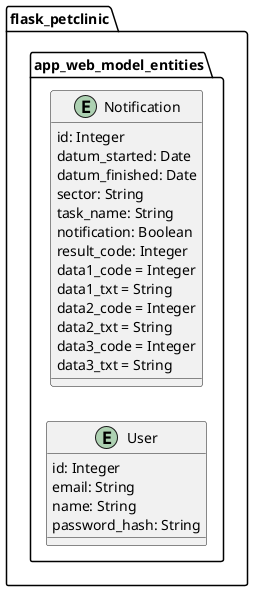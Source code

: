 @startuml
left to right direction

package flask_petclinic {

    package app_web_model_entities {

        entity Notification {
            id: Integer
            datum_started: Date
            datum_finished: Date
            sector: String
            task_name: String
            notification: Boolean
            result_code: Integer
            data1_code = Integer
            data1_txt = String
            data2_code = Integer
            data2_txt = String
            data3_code = Integer
            data3_txt = String
        }

        entity User {
            id: Integer
            email: String
            name: String
            password_hash: String
        }
    }

}

@enduml

